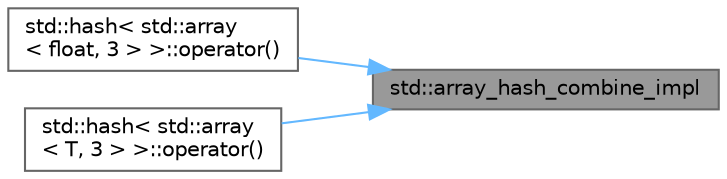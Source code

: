 digraph "std::array_hash_combine_impl"
{
 // LATEX_PDF_SIZE
  bgcolor="transparent";
  edge [fontname=Helvetica,fontsize=10,labelfontname=Helvetica,labelfontsize=10];
  node [fontname=Helvetica,fontsize=10,shape=box,height=0.2,width=0.4];
  rankdir="RL";
  Node1 [label="std::array_hash_combine_impl",height=0.2,width=0.4,color="gray40", fillcolor="grey60", style="filled", fontcolor="black",tooltip="Combine the hash of value into seed."];
  Node1 -> Node2 [dir="back",color="steelblue1",style="solid"];
  Node2 [label="std::hash\< std::array\l\< float, 3 \> \>::operator()",height=0.2,width=0.4,color="grey40", fillcolor="white", style="filled",URL="$a01371.html#af1c504305bc3e72e72884840ae9b1177",tooltip="Template specialization to hash an array of floats."];
  Node1 -> Node3 [dir="back",color="steelblue1",style="solid"];
  Node3 [label="std::hash\< std::array\l\< T, 3 \> \>::operator()",height=0.2,width=0.4,color="grey40", fillcolor="white", style="filled",URL="$a01343.html#afb0661eb1c8c1113e135274672e3026c",tooltip="Calculate a hash for k."];
}
